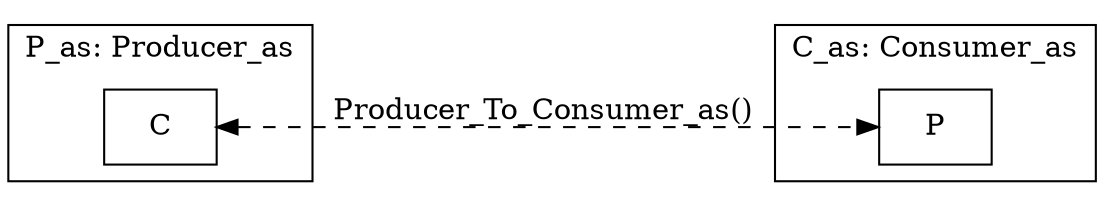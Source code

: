 
digraph Simple_as {
  graph [rankdir = "LR"];
  
  subgraph cluster_P_as{
    label = "P_as: Producer_as";
    node [shape = box];
    P_as_C[label = C]
  }

  subgraph cluster_C_as{
    label = "C_as: Consumer_as";
    node [shape = box];
    C_as_P[label = P]
  }

  
 P_as_C -> C_as_P [label = "Producer_To_Consumer_as()", dir = both, style=dashed];

}
